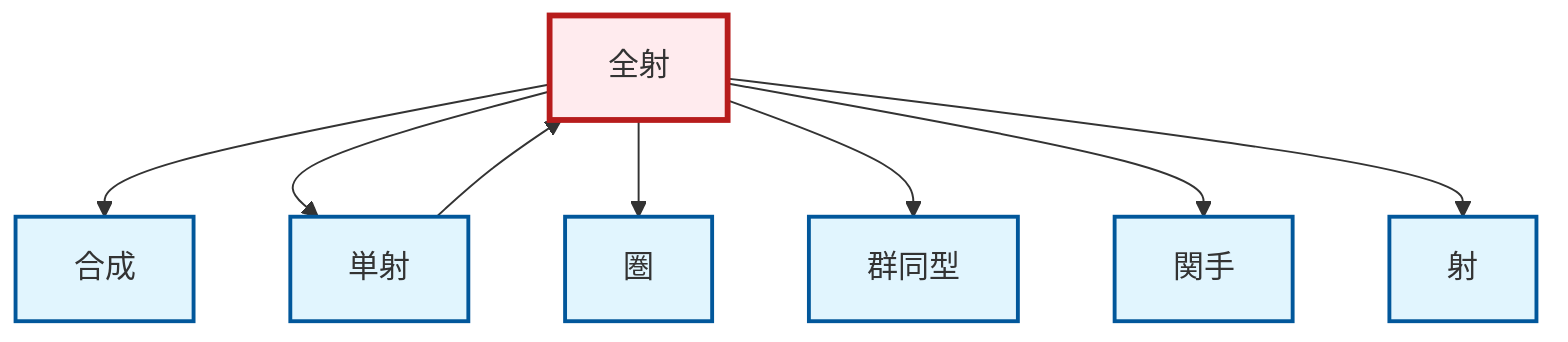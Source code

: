 graph TD
    classDef definition fill:#e1f5fe,stroke:#01579b,stroke-width:2px
    classDef theorem fill:#f3e5f5,stroke:#4a148c,stroke-width:2px
    classDef axiom fill:#fff3e0,stroke:#e65100,stroke-width:2px
    classDef example fill:#e8f5e9,stroke:#1b5e20,stroke-width:2px
    classDef current fill:#ffebee,stroke:#b71c1c,stroke-width:3px
    def-epimorphism["全射"]:::definition
    def-morphism["射"]:::definition
    def-functor["関手"]:::definition
    def-isomorphism["群同型"]:::definition
    def-monomorphism["単射"]:::definition
    def-category["圏"]:::definition
    def-composition["合成"]:::definition
    def-epimorphism --> def-composition
    def-epimorphism --> def-monomorphism
    def-monomorphism --> def-epimorphism
    def-epimorphism --> def-category
    def-epimorphism --> def-isomorphism
    def-epimorphism --> def-functor
    def-epimorphism --> def-morphism
    class def-epimorphism current